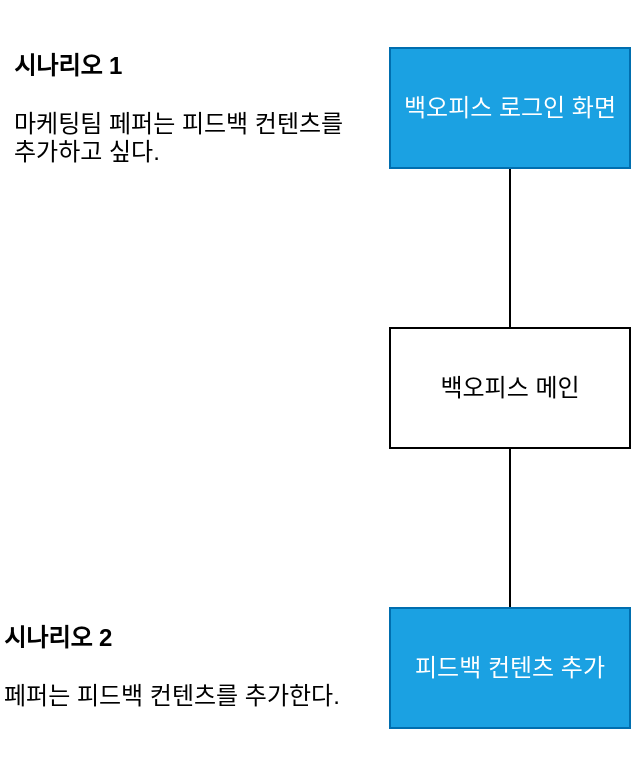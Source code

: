 <mxfile version="17.2.5" type="github">
  <diagram id="_8rYh8QpYC1B4U-MqZSV" name="Page-1">
    <mxGraphModel dx="1422" dy="762" grid="1" gridSize="10" guides="1" tooltips="1" connect="1" arrows="1" fold="1" page="1" pageScale="1" pageWidth="827" pageHeight="1169" math="0" shadow="0">
      <root>
        <mxCell id="0" />
        <mxCell id="1" parent="0" />
        <mxCell id="eWHTaQ1aL520iTgxOIKD-3" value="" style="edgeStyle=orthogonalEdgeStyle;rounded=0;orthogonalLoop=1;jettySize=auto;html=1;endArrow=none;endFill=0;" edge="1" parent="1" source="eWHTaQ1aL520iTgxOIKD-1" target="eWHTaQ1aL520iTgxOIKD-2">
          <mxGeometry relative="1" as="geometry" />
        </mxCell>
        <mxCell id="eWHTaQ1aL520iTgxOIKD-1" value="백오피스 로그인 화면" style="rounded=0;whiteSpace=wrap;html=1;fillColor=#1ba1e2;strokeColor=#006EAF;fontColor=#ffffff;" vertex="1" parent="1">
          <mxGeometry x="200" y="120" width="120" height="60" as="geometry" />
        </mxCell>
        <mxCell id="eWHTaQ1aL520iTgxOIKD-9" value="" style="edgeStyle=orthogonalEdgeStyle;rounded=0;orthogonalLoop=1;jettySize=auto;html=1;endArrow=none;endFill=0;" edge="1" parent="1" source="eWHTaQ1aL520iTgxOIKD-2" target="eWHTaQ1aL520iTgxOIKD-8">
          <mxGeometry relative="1" as="geometry" />
        </mxCell>
        <mxCell id="eWHTaQ1aL520iTgxOIKD-2" value="백오피스 메인" style="rounded=0;whiteSpace=wrap;html=1;" vertex="1" parent="1">
          <mxGeometry x="200" y="260" width="120" height="60" as="geometry" />
        </mxCell>
        <mxCell id="eWHTaQ1aL520iTgxOIKD-8" value="피드백 컨텐츠 추가" style="rounded=0;whiteSpace=wrap;html=1;fillColor=#1ba1e2;strokeColor=#006EAF;fontColor=#ffffff;" vertex="1" parent="1">
          <mxGeometry x="200" y="400" width="120" height="60" as="geometry" />
        </mxCell>
        <mxCell id="eWHTaQ1aL520iTgxOIKD-17" value="&lt;b&gt;시나리오 1&lt;br&gt;&lt;/b&gt;&lt;br&gt;마케팅팀 페퍼는 피드백 컨텐츠를 추가하고 싶다." style="text;html=1;strokeColor=none;fillColor=none;align=left;verticalAlign=middle;whiteSpace=wrap;rounded=0;" vertex="1" parent="1">
          <mxGeometry x="10" y="96.88" width="180" height="106.25" as="geometry" />
        </mxCell>
        <mxCell id="eWHTaQ1aL520iTgxOIKD-18" value="&lt;b&gt;시나리오 2&lt;br&gt;&lt;/b&gt;&lt;br&gt;페퍼는 피드백 컨텐츠를 추가한다." style="text;html=1;strokeColor=none;fillColor=none;align=left;verticalAlign=middle;whiteSpace=wrap;rounded=0;" vertex="1" parent="1">
          <mxGeometry x="5" y="380" width="185" height="97.03" as="geometry" />
        </mxCell>
      </root>
    </mxGraphModel>
  </diagram>
</mxfile>
